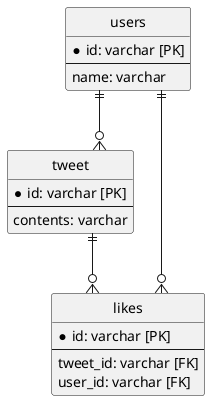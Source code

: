 @startuml Likes

hide circle

skinparam linetype ortho

entity "users" as users {
  * id: varchar [PK]
  ---
  name: varchar
}

entity "tweet" as tweet {
  * id: varchar [PK]
  ---
  contents: varchar
}

entity "likes" as likes {
  * id: varchar [PK]
  ---
  tweet_id: varchar [FK]
  user_id: varchar [FK]
}

users ||--o{ tweet
tweet ||--o{ likes
users ||--o{ likes

@enduml 